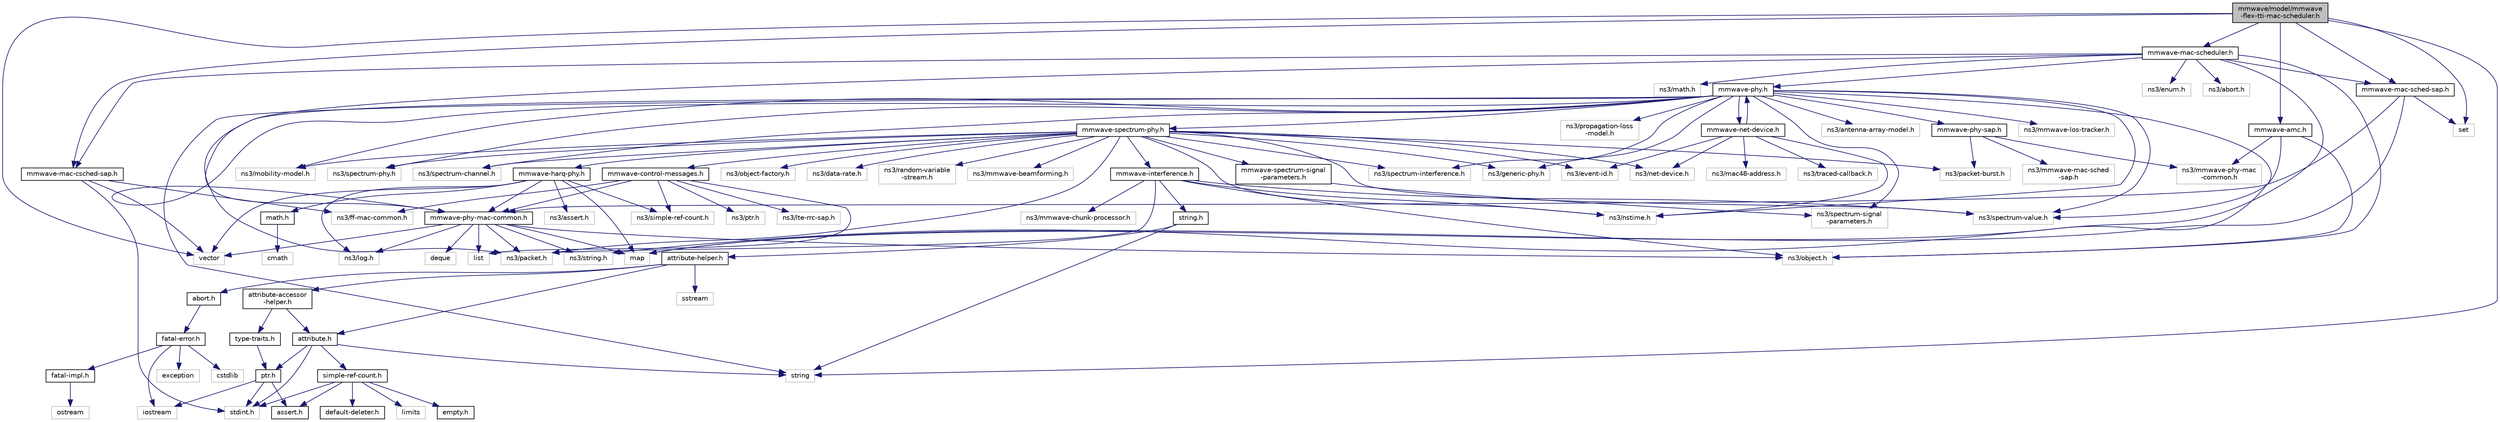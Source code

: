 digraph "mmwave/model/mmwave-flex-tti-mac-scheduler.h"
{
  edge [fontname="Helvetica",fontsize="10",labelfontname="Helvetica",labelfontsize="10"];
  node [fontname="Helvetica",fontsize="10",shape=record];
  Node1 [label="mmwave/model/mmwave\l-flex-tti-mac-scheduler.h",height=0.2,width=0.4,color="black", fillcolor="grey75", style="filled", fontcolor="black"];
  Node1 -> Node2 [color="midnightblue",fontsize="10",style="solid"];
  Node2 [label="mmwave-mac-sched-sap.h",height=0.2,width=0.4,color="black", fillcolor="white", style="filled",URL="$d7/d9b/mmwave-mac-sched-sap_8h.html"];
  Node2 -> Node3 [color="midnightblue",fontsize="10",style="solid"];
  Node3 [label="mmwave-phy-mac-common.h",height=0.2,width=0.4,color="black", fillcolor="white", style="filled",URL="$d6/d2f/mmwave-phy-mac-common_8h.html"];
  Node3 -> Node4 [color="midnightblue",fontsize="10",style="solid"];
  Node4 [label="vector",height=0.2,width=0.4,color="grey75", fillcolor="white", style="filled"];
  Node3 -> Node5 [color="midnightblue",fontsize="10",style="solid"];
  Node5 [label="list",height=0.2,width=0.4,color="grey75", fillcolor="white", style="filled"];
  Node3 -> Node6 [color="midnightblue",fontsize="10",style="solid"];
  Node6 [label="map",height=0.2,width=0.4,color="grey75", fillcolor="white", style="filled"];
  Node3 -> Node7 [color="midnightblue",fontsize="10",style="solid"];
  Node7 [label="deque",height=0.2,width=0.4,color="grey75", fillcolor="white", style="filled"];
  Node3 -> Node8 [color="midnightblue",fontsize="10",style="solid"];
  Node8 [label="ns3/object.h",height=0.2,width=0.4,color="grey75", fillcolor="white", style="filled"];
  Node3 -> Node9 [color="midnightblue",fontsize="10",style="solid"];
  Node9 [label="ns3/packet.h",height=0.2,width=0.4,color="grey75", fillcolor="white", style="filled"];
  Node3 -> Node10 [color="midnightblue",fontsize="10",style="solid"];
  Node10 [label="ns3/string.h",height=0.2,width=0.4,color="grey75", fillcolor="white", style="filled"];
  Node3 -> Node11 [color="midnightblue",fontsize="10",style="solid"];
  Node11 [label="ns3/log.h",height=0.2,width=0.4,color="grey75", fillcolor="white", style="filled"];
  Node2 -> Node12 [color="midnightblue",fontsize="10",style="solid"];
  Node12 [label="set",height=0.2,width=0.4,color="grey75", fillcolor="white", style="filled"];
  Node2 -> Node6 [color="midnightblue",fontsize="10",style="solid"];
  Node1 -> Node13 [color="midnightblue",fontsize="10",style="solid"];
  Node13 [label="mmwave-mac-csched-sap.h",height=0.2,width=0.4,color="black", fillcolor="white", style="filled",URL="$d4/dab/mmwave-mac-csched-sap_8h.html"];
  Node13 -> Node14 [color="midnightblue",fontsize="10",style="solid"];
  Node14 [label="stdint.h",height=0.2,width=0.4,color="grey75", fillcolor="white", style="filled"];
  Node13 -> Node4 [color="midnightblue",fontsize="10",style="solid"];
  Node13 -> Node15 [color="midnightblue",fontsize="10",style="solid"];
  Node15 [label="ns3/ff-mac-common.h",height=0.2,width=0.4,color="grey75", fillcolor="white", style="filled"];
  Node1 -> Node16 [color="midnightblue",fontsize="10",style="solid"];
  Node16 [label="mmwave-mac-scheduler.h",height=0.2,width=0.4,color="black", fillcolor="white", style="filled",URL="$dd/d02/mmwave-mac-scheduler_8h.html"];
  Node16 -> Node8 [color="midnightblue",fontsize="10",style="solid"];
  Node16 -> Node17 [color="midnightblue",fontsize="10",style="solid"];
  Node17 [label="mmwave-phy.h",height=0.2,width=0.4,color="black", fillcolor="white", style="filled",URL="$d0/d60/mmwave-phy_8h.html"];
  Node17 -> Node18 [color="midnightblue",fontsize="10",style="solid"];
  Node18 [label="ns3/spectrum-value.h",height=0.2,width=0.4,color="grey75", fillcolor="white", style="filled"];
  Node17 -> Node19 [color="midnightblue",fontsize="10",style="solid"];
  Node19 [label="ns3/mobility-model.h",height=0.2,width=0.4,color="grey75", fillcolor="white", style="filled"];
  Node17 -> Node9 [color="midnightblue",fontsize="10",style="solid"];
  Node17 -> Node20 [color="midnightblue",fontsize="10",style="solid"];
  Node20 [label="ns3/nstime.h",height=0.2,width=0.4,color="grey75", fillcolor="white", style="filled"];
  Node17 -> Node21 [color="midnightblue",fontsize="10",style="solid"];
  Node21 [label="ns3/spectrum-phy.h",height=0.2,width=0.4,color="grey75", fillcolor="white", style="filled"];
  Node17 -> Node22 [color="midnightblue",fontsize="10",style="solid"];
  Node22 [label="ns3/spectrum-channel.h",height=0.2,width=0.4,color="grey75", fillcolor="white", style="filled"];
  Node17 -> Node23 [color="midnightblue",fontsize="10",style="solid"];
  Node23 [label="ns3/spectrum-signal\l-parameters.h",height=0.2,width=0.4,color="grey75", fillcolor="white", style="filled"];
  Node17 -> Node24 [color="midnightblue",fontsize="10",style="solid"];
  Node24 [label="ns3/spectrum-interference.h",height=0.2,width=0.4,color="grey75", fillcolor="white", style="filled"];
  Node17 -> Node25 [color="midnightblue",fontsize="10",style="solid"];
  Node25 [label="ns3/propagation-loss\l-model.h",height=0.2,width=0.4,color="grey75", fillcolor="white", style="filled"];
  Node17 -> Node26 [color="midnightblue",fontsize="10",style="solid"];
  Node26 [label="ns3/generic-phy.h",height=0.2,width=0.4,color="grey75", fillcolor="white", style="filled"];
  Node17 -> Node27 [color="midnightblue",fontsize="10",style="solid"];
  Node27 [label="ns3/antenna-array-model.h",height=0.2,width=0.4,color="grey75", fillcolor="white", style="filled"];
  Node17 -> Node3 [color="midnightblue",fontsize="10",style="solid"];
  Node17 -> Node28 [color="midnightblue",fontsize="10",style="solid"];
  Node28 [label="mmwave-spectrum-phy.h",height=0.2,width=0.4,color="black", fillcolor="white", style="filled",URL="$d7/daa/mmwave-spectrum-phy_8h.html"];
  Node28 -> Node29 [color="midnightblue",fontsize="10",style="solid"];
  Node29 [label="ns3/object-factory.h",height=0.2,width=0.4,color="grey75", fillcolor="white", style="filled"];
  Node28 -> Node30 [color="midnightblue",fontsize="10",style="solid"];
  Node30 [label="ns3/event-id.h",height=0.2,width=0.4,color="grey75", fillcolor="white", style="filled"];
  Node28 -> Node18 [color="midnightblue",fontsize="10",style="solid"];
  Node28 -> Node19 [color="midnightblue",fontsize="10",style="solid"];
  Node28 -> Node9 [color="midnightblue",fontsize="10",style="solid"];
  Node28 -> Node20 [color="midnightblue",fontsize="10",style="solid"];
  Node28 -> Node31 [color="midnightblue",fontsize="10",style="solid"];
  Node31 [label="ns3/net-device.h",height=0.2,width=0.4,color="grey75", fillcolor="white", style="filled"];
  Node28 -> Node21 [color="midnightblue",fontsize="10",style="solid"];
  Node28 -> Node22 [color="midnightblue",fontsize="10",style="solid"];
  Node28 -> Node24 [color="midnightblue",fontsize="10",style="solid"];
  Node28 -> Node32 [color="midnightblue",fontsize="10",style="solid"];
  Node32 [label="ns3/data-rate.h",height=0.2,width=0.4,color="grey75", fillcolor="white", style="filled"];
  Node28 -> Node26 [color="midnightblue",fontsize="10",style="solid"];
  Node28 -> Node33 [color="midnightblue",fontsize="10",style="solid"];
  Node33 [label="ns3/packet-burst.h",height=0.2,width=0.4,color="grey75", fillcolor="white", style="filled"];
  Node28 -> Node34 [color="midnightblue",fontsize="10",style="solid"];
  Node34 [label="mmwave-spectrum-signal\l-parameters.h",height=0.2,width=0.4,color="black", fillcolor="white", style="filled",URL="$d0/dd2/mmwave-spectrum-signal-parameters_8h.html"];
  Node34 -> Node23 [color="midnightblue",fontsize="10",style="solid"];
  Node28 -> Node35 [color="midnightblue",fontsize="10",style="solid"];
  Node35 [label="ns3/random-variable\l-stream.h",height=0.2,width=0.4,color="grey75", fillcolor="white", style="filled"];
  Node28 -> Node36 [color="midnightblue",fontsize="10",style="solid"];
  Node36 [label="ns3/mmwave-beamforming.h",height=0.2,width=0.4,color="grey75", fillcolor="white", style="filled"];
  Node28 -> Node37 [color="midnightblue",fontsize="10",style="solid"];
  Node37 [label="mmwave-interference.h",height=0.2,width=0.4,color="black", fillcolor="white", style="filled",URL="$df/d56/mmwave-interference_8h.html"];
  Node37 -> Node8 [color="midnightblue",fontsize="10",style="solid"];
  Node37 -> Node9 [color="midnightblue",fontsize="10",style="solid"];
  Node37 -> Node20 [color="midnightblue",fontsize="10",style="solid"];
  Node37 -> Node18 [color="midnightblue",fontsize="10",style="solid"];
  Node37 -> Node38 [color="midnightblue",fontsize="10",style="solid"];
  Node38 [label="string.h",height=0.2,width=0.4,color="black", fillcolor="white", style="filled",URL="$da/d66/string_8h.html"];
  Node38 -> Node39 [color="midnightblue",fontsize="10",style="solid"];
  Node39 [label="string",height=0.2,width=0.4,color="grey75", fillcolor="white", style="filled"];
  Node38 -> Node40 [color="midnightblue",fontsize="10",style="solid"];
  Node40 [label="attribute-helper.h",height=0.2,width=0.4,color="black", fillcolor="white", style="filled",URL="$dc/df9/attribute-helper_8h.html"];
  Node40 -> Node41 [color="midnightblue",fontsize="10",style="solid"];
  Node41 [label="attribute.h",height=0.2,width=0.4,color="black", fillcolor="white", style="filled",URL="$d3/d7c/attribute_8h.html"];
  Node41 -> Node39 [color="midnightblue",fontsize="10",style="solid"];
  Node41 -> Node14 [color="midnightblue",fontsize="10",style="solid"];
  Node41 -> Node42 [color="midnightblue",fontsize="10",style="solid"];
  Node42 [label="ptr.h",height=0.2,width=0.4,color="black", fillcolor="white", style="filled",URL="$dd/d98/ptr_8h.html"];
  Node42 -> Node43 [color="midnightblue",fontsize="10",style="solid"];
  Node43 [label="iostream",height=0.2,width=0.4,color="grey75", fillcolor="white", style="filled"];
  Node42 -> Node14 [color="midnightblue",fontsize="10",style="solid"];
  Node42 -> Node44 [color="midnightblue",fontsize="10",style="solid"];
  Node44 [label="assert.h",height=0.2,width=0.4,color="black", fillcolor="white", style="filled",URL="$dc/da7/assert_8h.html"];
  Node41 -> Node45 [color="midnightblue",fontsize="10",style="solid"];
  Node45 [label="simple-ref-count.h",height=0.2,width=0.4,color="black", fillcolor="white", style="filled",URL="$d8/de9/simple-ref-count_8h.html"];
  Node45 -> Node46 [color="midnightblue",fontsize="10",style="solid"];
  Node46 [label="empty.h",height=0.2,width=0.4,color="black", fillcolor="white", style="filled",URL="$d0/d4d/empty_8h.html"];
  Node45 -> Node47 [color="midnightblue",fontsize="10",style="solid"];
  Node47 [label="default-deleter.h",height=0.2,width=0.4,color="black", fillcolor="white", style="filled",URL="$d4/d92/default-deleter_8h.html"];
  Node45 -> Node44 [color="midnightblue",fontsize="10",style="solid"];
  Node45 -> Node14 [color="midnightblue",fontsize="10",style="solid"];
  Node45 -> Node48 [color="midnightblue",fontsize="10",style="solid"];
  Node48 [label="limits",height=0.2,width=0.4,color="grey75", fillcolor="white", style="filled"];
  Node40 -> Node49 [color="midnightblue",fontsize="10",style="solid"];
  Node49 [label="attribute-accessor\l-helper.h",height=0.2,width=0.4,color="black", fillcolor="white", style="filled",URL="$d7/d9c/attribute-accessor-helper_8h.html"];
  Node49 -> Node41 [color="midnightblue",fontsize="10",style="solid"];
  Node49 -> Node50 [color="midnightblue",fontsize="10",style="solid"];
  Node50 [label="type-traits.h",height=0.2,width=0.4,color="black", fillcolor="white", style="filled",URL="$db/d6d/type-traits_8h.html"];
  Node50 -> Node42 [color="midnightblue",fontsize="10",style="solid"];
  Node40 -> Node51 [color="midnightblue",fontsize="10",style="solid"];
  Node51 [label="sstream",height=0.2,width=0.4,color="grey75", fillcolor="white", style="filled"];
  Node40 -> Node52 [color="midnightblue",fontsize="10",style="solid"];
  Node52 [label="abort.h",height=0.2,width=0.4,color="black", fillcolor="white", style="filled",URL="$d4/dc1/abort_8h.html",tooltip="NS_ABORT_x macro definitions. "];
  Node52 -> Node53 [color="midnightblue",fontsize="10",style="solid"];
  Node53 [label="fatal-error.h",height=0.2,width=0.4,color="black", fillcolor="white", style="filled",URL="$d4/d13/fatal-error_8h.html",tooltip="NS_FATAL_x macro definitions. "];
  Node53 -> Node43 [color="midnightblue",fontsize="10",style="solid"];
  Node53 -> Node54 [color="midnightblue",fontsize="10",style="solid"];
  Node54 [label="exception",height=0.2,width=0.4,color="grey75", fillcolor="white", style="filled"];
  Node53 -> Node55 [color="midnightblue",fontsize="10",style="solid"];
  Node55 [label="cstdlib",height=0.2,width=0.4,color="grey75", fillcolor="white", style="filled"];
  Node53 -> Node56 [color="midnightblue",fontsize="10",style="solid"];
  Node56 [label="fatal-impl.h",height=0.2,width=0.4,color="black", fillcolor="white", style="filled",URL="$db/d9c/fatal-impl_8h.html",tooltip="Declaration of RegisterStream(), UnregisterStream(), and FlushStreams(). "];
  Node56 -> Node57 [color="midnightblue",fontsize="10",style="solid"];
  Node57 [label="ostream",height=0.2,width=0.4,color="grey75", fillcolor="white", style="filled"];
  Node37 -> Node58 [color="midnightblue",fontsize="10",style="solid"];
  Node58 [label="ns3/mmwave-chunk-processor.h",height=0.2,width=0.4,color="grey75", fillcolor="white", style="filled"];
  Node28 -> Node59 [color="midnightblue",fontsize="10",style="solid"];
  Node59 [label="mmwave-control-messages.h",height=0.2,width=0.4,color="black", fillcolor="white", style="filled",URL="$d9/dcd/mmwave-control-messages_8h.html"];
  Node59 -> Node60 [color="midnightblue",fontsize="10",style="solid"];
  Node60 [label="ns3/ptr.h",height=0.2,width=0.4,color="grey75", fillcolor="white", style="filled"];
  Node59 -> Node61 [color="midnightblue",fontsize="10",style="solid"];
  Node61 [label="ns3/simple-ref-count.h",height=0.2,width=0.4,color="grey75", fillcolor="white", style="filled"];
  Node59 -> Node62 [color="midnightblue",fontsize="10",style="solid"];
  Node62 [label="ns3/lte-rrc-sap.h",height=0.2,width=0.4,color="grey75", fillcolor="white", style="filled"];
  Node59 -> Node15 [color="midnightblue",fontsize="10",style="solid"];
  Node59 -> Node3 [color="midnightblue",fontsize="10",style="solid"];
  Node59 -> Node5 [color="midnightblue",fontsize="10",style="solid"];
  Node28 -> Node63 [color="midnightblue",fontsize="10",style="solid"];
  Node63 [label="mmwave-harq-phy.h",height=0.2,width=0.4,color="black", fillcolor="white", style="filled",URL="$dd/d6e/mmwave-harq-phy_8h.html"];
  Node63 -> Node11 [color="midnightblue",fontsize="10",style="solid"];
  Node63 -> Node64 [color="midnightblue",fontsize="10",style="solid"];
  Node64 [label="ns3/assert.h",height=0.2,width=0.4,color="grey75", fillcolor="white", style="filled"];
  Node63 -> Node65 [color="midnightblue",fontsize="10",style="solid"];
  Node65 [label="math.h",height=0.2,width=0.4,color="black", fillcolor="white", style="filled",URL="$df/db1/math_8h.html"];
  Node65 -> Node66 [color="midnightblue",fontsize="10",style="solid"];
  Node66 [label="cmath",height=0.2,width=0.4,color="grey75", fillcolor="white", style="filled"];
  Node63 -> Node4 [color="midnightblue",fontsize="10",style="solid"];
  Node63 -> Node6 [color="midnightblue",fontsize="10",style="solid"];
  Node63 -> Node61 [color="midnightblue",fontsize="10",style="solid"];
  Node63 -> Node3 [color="midnightblue",fontsize="10",style="solid"];
  Node17 -> Node67 [color="midnightblue",fontsize="10",style="solid"];
  Node67 [label="mmwave-net-device.h",height=0.2,width=0.4,color="black", fillcolor="white", style="filled",URL="$d2/d05/mmwave-net-device_8h.html"];
  Node67 -> Node31 [color="midnightblue",fontsize="10",style="solid"];
  Node67 -> Node30 [color="midnightblue",fontsize="10",style="solid"];
  Node67 -> Node68 [color="midnightblue",fontsize="10",style="solid"];
  Node68 [label="ns3/mac48-address.h",height=0.2,width=0.4,color="grey75", fillcolor="white", style="filled"];
  Node67 -> Node69 [color="midnightblue",fontsize="10",style="solid"];
  Node69 [label="ns3/traced-callback.h",height=0.2,width=0.4,color="grey75", fillcolor="white", style="filled"];
  Node67 -> Node20 [color="midnightblue",fontsize="10",style="solid"];
  Node67 -> Node17 [color="midnightblue",fontsize="10",style="solid"];
  Node17 -> Node70 [color="midnightblue",fontsize="10",style="solid"];
  Node70 [label="mmwave-phy-sap.h",height=0.2,width=0.4,color="black", fillcolor="white", style="filled",URL="$d5/d85/mmwave-phy-sap_8h.html"];
  Node70 -> Node33 [color="midnightblue",fontsize="10",style="solid"];
  Node70 -> Node71 [color="midnightblue",fontsize="10",style="solid"];
  Node71 [label="ns3/mmwave-phy-mac\l-common.h",height=0.2,width=0.4,color="grey75", fillcolor="white", style="filled"];
  Node70 -> Node72 [color="midnightblue",fontsize="10",style="solid"];
  Node72 [label="ns3/mmwave-mac-sched\l-sap.h",height=0.2,width=0.4,color="grey75", fillcolor="white", style="filled"];
  Node17 -> Node39 [color="midnightblue",fontsize="10",style="solid"];
  Node17 -> Node6 [color="midnightblue",fontsize="10",style="solid"];
  Node17 -> Node73 [color="midnightblue",fontsize="10",style="solid"];
  Node73 [label="ns3/mmwave-los-tracker.h",height=0.2,width=0.4,color="grey75", fillcolor="white", style="filled"];
  Node16 -> Node3 [color="midnightblue",fontsize="10",style="solid"];
  Node16 -> Node2 [color="midnightblue",fontsize="10",style="solid"];
  Node16 -> Node13 [color="midnightblue",fontsize="10",style="solid"];
  Node16 -> Node10 [color="midnightblue",fontsize="10",style="solid"];
  Node16 -> Node74 [color="midnightblue",fontsize="10",style="solid"];
  Node74 [label="ns3/math.h",height=0.2,width=0.4,color="grey75", fillcolor="white", style="filled"];
  Node16 -> Node75 [color="midnightblue",fontsize="10",style="solid"];
  Node75 [label="ns3/enum.h",height=0.2,width=0.4,color="grey75", fillcolor="white", style="filled"];
  Node16 -> Node76 [color="midnightblue",fontsize="10",style="solid"];
  Node76 [label="ns3/abort.h",height=0.2,width=0.4,color="grey75", fillcolor="white", style="filled"];
  Node1 -> Node77 [color="midnightblue",fontsize="10",style="solid"];
  Node77 [label="mmwave-amc.h",height=0.2,width=0.4,color="black", fillcolor="white", style="filled",URL="$dd/df0/mmwave-amc_8h.html"];
  Node77 -> Node8 [color="midnightblue",fontsize="10",style="solid"];
  Node77 -> Node18 [color="midnightblue",fontsize="10",style="solid"];
  Node77 -> Node71 [color="midnightblue",fontsize="10",style="solid"];
  Node1 -> Node39 [color="midnightblue",fontsize="10",style="solid"];
  Node1 -> Node4 [color="midnightblue",fontsize="10",style="solid"];
  Node1 -> Node12 [color="midnightblue",fontsize="10",style="solid"];
}

